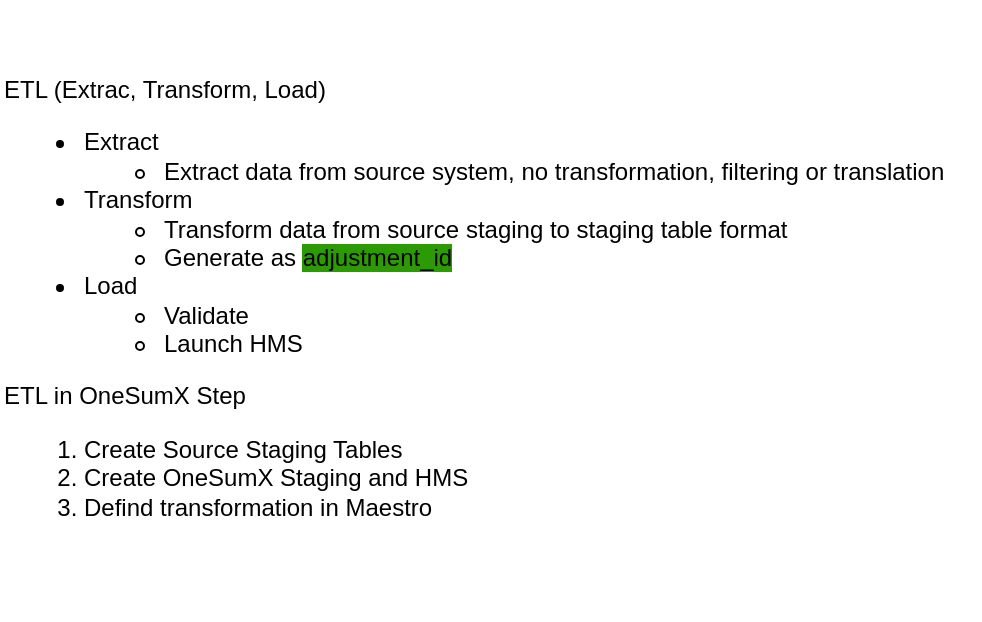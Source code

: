 <mxfile>
    <diagram id="ph7KLaIViySs_kmDl749" name="Page-1">
        <mxGraphModel dx="2200" dy="1440" grid="1" gridSize="10" guides="1" tooltips="1" connect="1" arrows="1" fold="1" page="1" pageScale="1" pageWidth="850" pageHeight="1100" math="0" shadow="0">
            <root>
                <mxCell id="0"/>
                <mxCell id="1" parent="0"/>
                <mxCell id="5" value="&lt;span style=&quot;&quot;&gt;ETL (Extrac, Transform, Load)&lt;/span&gt;&lt;br style=&quot;&quot;&gt;&lt;ul style=&quot;&quot;&gt;&lt;li&gt;Extract&lt;/li&gt;&lt;ul&gt;&lt;li&gt;Extract data from source system, no transformation, filtering or translation&lt;/li&gt;&lt;/ul&gt;&lt;li&gt;Transform&lt;/li&gt;&lt;ul&gt;&lt;li&gt;Transform data from source staging to staging table format&lt;/li&gt;&lt;li&gt;Generate as&amp;nbsp;&lt;span style=&quot;background-color: rgb(44, 155, 3);&quot;&gt;adjustment_id&lt;/span&gt;&lt;/li&gt;&lt;/ul&gt;&lt;li&gt;Load&amp;nbsp;&lt;/li&gt;&lt;ul&gt;&lt;li&gt;Validate&lt;/li&gt;&lt;li&gt;Launch HMS&lt;/li&gt;&lt;/ul&gt;&lt;/ul&gt;&lt;div style=&quot;&quot;&gt;ETL in OneSumX Step&lt;/div&gt;&lt;div style=&quot;&quot;&gt;&lt;ol&gt;&lt;li&gt;Create Source Staging Tables&lt;/li&gt;&lt;li&gt;Create OneSumX Staging and HMS&lt;/li&gt;&lt;li&gt;Defind transformation in Maestro&lt;/li&gt;&lt;/ol&gt;&lt;/div&gt;" style="text;html=1;align=left;verticalAlign=middle;resizable=0;points=[];autosize=1;strokeColor=none;fillColor=none;" vertex="1" parent="1">
                    <mxGeometry x="40" y="20" width="490" height="310" as="geometry"/>
                </mxCell>
            </root>
        </mxGraphModel>
    </diagram>
</mxfile>